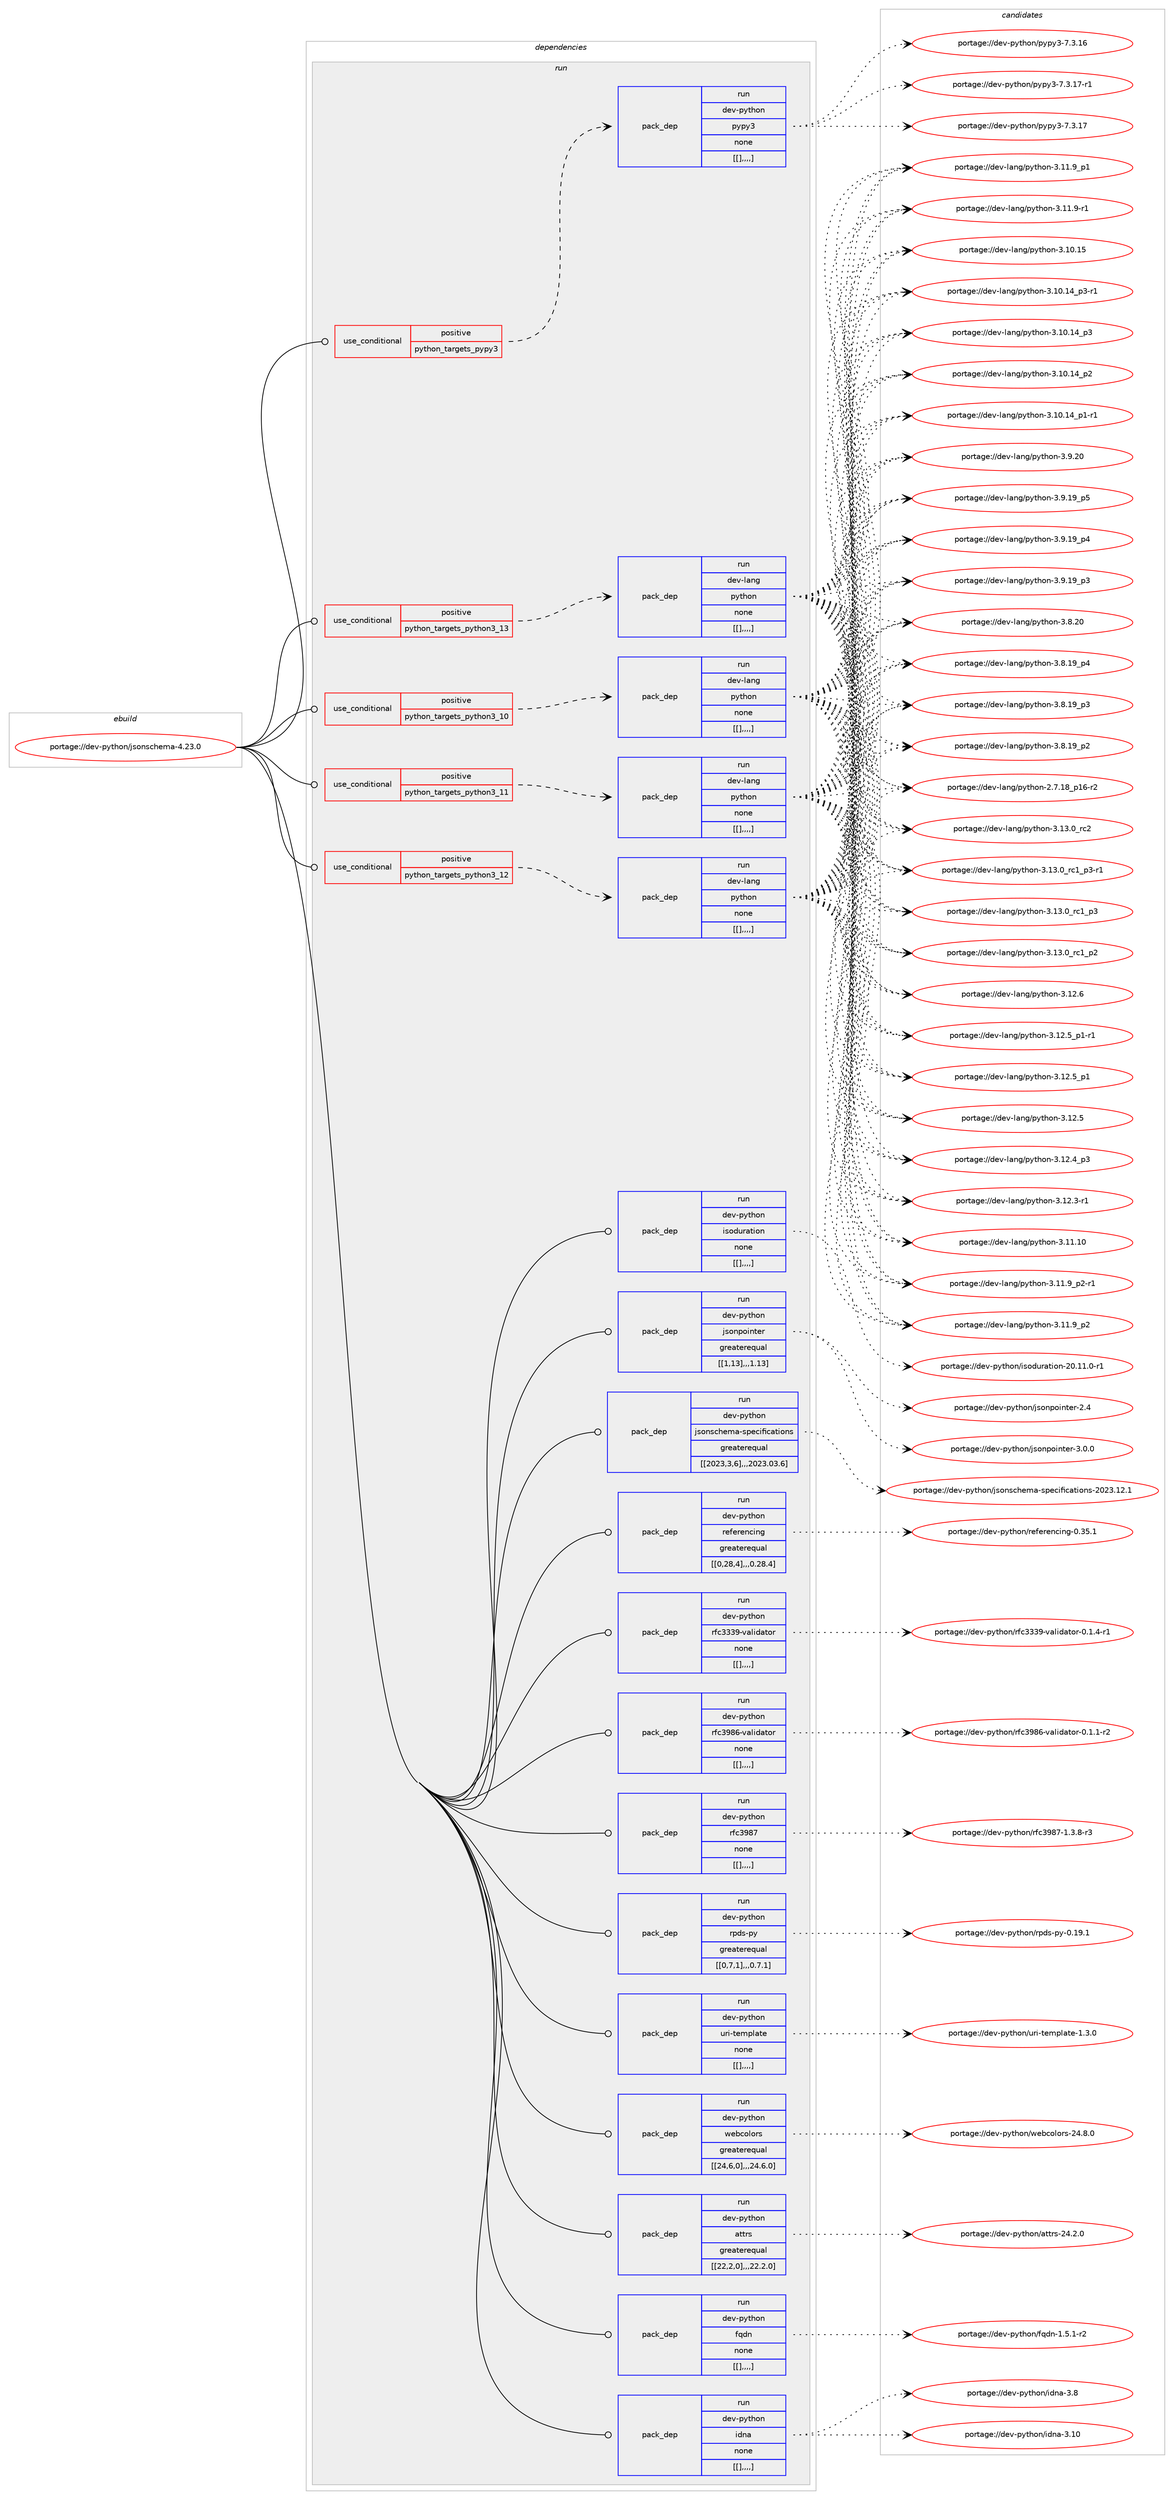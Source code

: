 digraph prolog {

# *************
# Graph options
# *************

newrank=true;
concentrate=true;
compound=true;
graph [rankdir=LR,fontname=Helvetica,fontsize=10,ranksep=1.5];#, ranksep=2.5, nodesep=0.2];
edge  [arrowhead=vee];
node  [fontname=Helvetica,fontsize=10];

# **********
# The ebuild
# **********

subgraph cluster_leftcol {
color=gray;
label=<<i>ebuild</i>>;
id [label="portage://dev-python/jsonschema-4.23.0", color=red, width=4, href="../dev-python/jsonschema-4.23.0.svg"];
}

# ****************
# The dependencies
# ****************

subgraph cluster_midcol {
color=gray;
label=<<i>dependencies</i>>;
subgraph cluster_compile {
fillcolor="#eeeeee";
style=filled;
label=<<i>compile</i>>;
}
subgraph cluster_compileandrun {
fillcolor="#eeeeee";
style=filled;
label=<<i>compile and run</i>>;
}
subgraph cluster_run {
fillcolor="#eeeeee";
style=filled;
label=<<i>run</i>>;
subgraph cond34557 {
dependency150109 [label=<<TABLE BORDER="0" CELLBORDER="1" CELLSPACING="0" CELLPADDING="4"><TR><TD ROWSPAN="3" CELLPADDING="10">use_conditional</TD></TR><TR><TD>positive</TD></TR><TR><TD>python_targets_pypy3</TD></TR></TABLE>>, shape=none, color=red];
subgraph pack114334 {
dependency150110 [label=<<TABLE BORDER="0" CELLBORDER="1" CELLSPACING="0" CELLPADDING="4" WIDTH="220"><TR><TD ROWSPAN="6" CELLPADDING="30">pack_dep</TD></TR><TR><TD WIDTH="110">run</TD></TR><TR><TD>dev-python</TD></TR><TR><TD>pypy3</TD></TR><TR><TD>none</TD></TR><TR><TD>[[],,,,]</TD></TR></TABLE>>, shape=none, color=blue];
}
dependency150109:e -> dependency150110:w [weight=20,style="dashed",arrowhead="vee"];
}
id:e -> dependency150109:w [weight=20,style="solid",arrowhead="odot"];
subgraph cond34558 {
dependency150111 [label=<<TABLE BORDER="0" CELLBORDER="1" CELLSPACING="0" CELLPADDING="4"><TR><TD ROWSPAN="3" CELLPADDING="10">use_conditional</TD></TR><TR><TD>positive</TD></TR><TR><TD>python_targets_python3_10</TD></TR></TABLE>>, shape=none, color=red];
subgraph pack114335 {
dependency150112 [label=<<TABLE BORDER="0" CELLBORDER="1" CELLSPACING="0" CELLPADDING="4" WIDTH="220"><TR><TD ROWSPAN="6" CELLPADDING="30">pack_dep</TD></TR><TR><TD WIDTH="110">run</TD></TR><TR><TD>dev-lang</TD></TR><TR><TD>python</TD></TR><TR><TD>none</TD></TR><TR><TD>[[],,,,]</TD></TR></TABLE>>, shape=none, color=blue];
}
dependency150111:e -> dependency150112:w [weight=20,style="dashed",arrowhead="vee"];
}
id:e -> dependency150111:w [weight=20,style="solid",arrowhead="odot"];
subgraph cond34559 {
dependency150113 [label=<<TABLE BORDER="0" CELLBORDER="1" CELLSPACING="0" CELLPADDING="4"><TR><TD ROWSPAN="3" CELLPADDING="10">use_conditional</TD></TR><TR><TD>positive</TD></TR><TR><TD>python_targets_python3_11</TD></TR></TABLE>>, shape=none, color=red];
subgraph pack114336 {
dependency150114 [label=<<TABLE BORDER="0" CELLBORDER="1" CELLSPACING="0" CELLPADDING="4" WIDTH="220"><TR><TD ROWSPAN="6" CELLPADDING="30">pack_dep</TD></TR><TR><TD WIDTH="110">run</TD></TR><TR><TD>dev-lang</TD></TR><TR><TD>python</TD></TR><TR><TD>none</TD></TR><TR><TD>[[],,,,]</TD></TR></TABLE>>, shape=none, color=blue];
}
dependency150113:e -> dependency150114:w [weight=20,style="dashed",arrowhead="vee"];
}
id:e -> dependency150113:w [weight=20,style="solid",arrowhead="odot"];
subgraph cond34560 {
dependency150115 [label=<<TABLE BORDER="0" CELLBORDER="1" CELLSPACING="0" CELLPADDING="4"><TR><TD ROWSPAN="3" CELLPADDING="10">use_conditional</TD></TR><TR><TD>positive</TD></TR><TR><TD>python_targets_python3_12</TD></TR></TABLE>>, shape=none, color=red];
subgraph pack114337 {
dependency150116 [label=<<TABLE BORDER="0" CELLBORDER="1" CELLSPACING="0" CELLPADDING="4" WIDTH="220"><TR><TD ROWSPAN="6" CELLPADDING="30">pack_dep</TD></TR><TR><TD WIDTH="110">run</TD></TR><TR><TD>dev-lang</TD></TR><TR><TD>python</TD></TR><TR><TD>none</TD></TR><TR><TD>[[],,,,]</TD></TR></TABLE>>, shape=none, color=blue];
}
dependency150115:e -> dependency150116:w [weight=20,style="dashed",arrowhead="vee"];
}
id:e -> dependency150115:w [weight=20,style="solid",arrowhead="odot"];
subgraph cond34561 {
dependency150117 [label=<<TABLE BORDER="0" CELLBORDER="1" CELLSPACING="0" CELLPADDING="4"><TR><TD ROWSPAN="3" CELLPADDING="10">use_conditional</TD></TR><TR><TD>positive</TD></TR><TR><TD>python_targets_python3_13</TD></TR></TABLE>>, shape=none, color=red];
subgraph pack114338 {
dependency150118 [label=<<TABLE BORDER="0" CELLBORDER="1" CELLSPACING="0" CELLPADDING="4" WIDTH="220"><TR><TD ROWSPAN="6" CELLPADDING="30">pack_dep</TD></TR><TR><TD WIDTH="110">run</TD></TR><TR><TD>dev-lang</TD></TR><TR><TD>python</TD></TR><TR><TD>none</TD></TR><TR><TD>[[],,,,]</TD></TR></TABLE>>, shape=none, color=blue];
}
dependency150117:e -> dependency150118:w [weight=20,style="dashed",arrowhead="vee"];
}
id:e -> dependency150117:w [weight=20,style="solid",arrowhead="odot"];
subgraph pack114339 {
dependency150119 [label=<<TABLE BORDER="0" CELLBORDER="1" CELLSPACING="0" CELLPADDING="4" WIDTH="220"><TR><TD ROWSPAN="6" CELLPADDING="30">pack_dep</TD></TR><TR><TD WIDTH="110">run</TD></TR><TR><TD>dev-python</TD></TR><TR><TD>attrs</TD></TR><TR><TD>greaterequal</TD></TR><TR><TD>[[22,2,0],,,22.2.0]</TD></TR></TABLE>>, shape=none, color=blue];
}
id:e -> dependency150119:w [weight=20,style="solid",arrowhead="odot"];
subgraph pack114340 {
dependency150120 [label=<<TABLE BORDER="0" CELLBORDER="1" CELLSPACING="0" CELLPADDING="4" WIDTH="220"><TR><TD ROWSPAN="6" CELLPADDING="30">pack_dep</TD></TR><TR><TD WIDTH="110">run</TD></TR><TR><TD>dev-python</TD></TR><TR><TD>fqdn</TD></TR><TR><TD>none</TD></TR><TR><TD>[[],,,,]</TD></TR></TABLE>>, shape=none, color=blue];
}
id:e -> dependency150120:w [weight=20,style="solid",arrowhead="odot"];
subgraph pack114341 {
dependency150121 [label=<<TABLE BORDER="0" CELLBORDER="1" CELLSPACING="0" CELLPADDING="4" WIDTH="220"><TR><TD ROWSPAN="6" CELLPADDING="30">pack_dep</TD></TR><TR><TD WIDTH="110">run</TD></TR><TR><TD>dev-python</TD></TR><TR><TD>idna</TD></TR><TR><TD>none</TD></TR><TR><TD>[[],,,,]</TD></TR></TABLE>>, shape=none, color=blue];
}
id:e -> dependency150121:w [weight=20,style="solid",arrowhead="odot"];
subgraph pack114342 {
dependency150122 [label=<<TABLE BORDER="0" CELLBORDER="1" CELLSPACING="0" CELLPADDING="4" WIDTH="220"><TR><TD ROWSPAN="6" CELLPADDING="30">pack_dep</TD></TR><TR><TD WIDTH="110">run</TD></TR><TR><TD>dev-python</TD></TR><TR><TD>isoduration</TD></TR><TR><TD>none</TD></TR><TR><TD>[[],,,,]</TD></TR></TABLE>>, shape=none, color=blue];
}
id:e -> dependency150122:w [weight=20,style="solid",arrowhead="odot"];
subgraph pack114343 {
dependency150123 [label=<<TABLE BORDER="0" CELLBORDER="1" CELLSPACING="0" CELLPADDING="4" WIDTH="220"><TR><TD ROWSPAN="6" CELLPADDING="30">pack_dep</TD></TR><TR><TD WIDTH="110">run</TD></TR><TR><TD>dev-python</TD></TR><TR><TD>jsonpointer</TD></TR><TR><TD>greaterequal</TD></TR><TR><TD>[[1,13],,,1.13]</TD></TR></TABLE>>, shape=none, color=blue];
}
id:e -> dependency150123:w [weight=20,style="solid",arrowhead="odot"];
subgraph pack114344 {
dependency150124 [label=<<TABLE BORDER="0" CELLBORDER="1" CELLSPACING="0" CELLPADDING="4" WIDTH="220"><TR><TD ROWSPAN="6" CELLPADDING="30">pack_dep</TD></TR><TR><TD WIDTH="110">run</TD></TR><TR><TD>dev-python</TD></TR><TR><TD>jsonschema-specifications</TD></TR><TR><TD>greaterequal</TD></TR><TR><TD>[[2023,3,6],,,2023.03.6]</TD></TR></TABLE>>, shape=none, color=blue];
}
id:e -> dependency150124:w [weight=20,style="solid",arrowhead="odot"];
subgraph pack114345 {
dependency150125 [label=<<TABLE BORDER="0" CELLBORDER="1" CELLSPACING="0" CELLPADDING="4" WIDTH="220"><TR><TD ROWSPAN="6" CELLPADDING="30">pack_dep</TD></TR><TR><TD WIDTH="110">run</TD></TR><TR><TD>dev-python</TD></TR><TR><TD>referencing</TD></TR><TR><TD>greaterequal</TD></TR><TR><TD>[[0,28,4],,,0.28.4]</TD></TR></TABLE>>, shape=none, color=blue];
}
id:e -> dependency150125:w [weight=20,style="solid",arrowhead="odot"];
subgraph pack114346 {
dependency150126 [label=<<TABLE BORDER="0" CELLBORDER="1" CELLSPACING="0" CELLPADDING="4" WIDTH="220"><TR><TD ROWSPAN="6" CELLPADDING="30">pack_dep</TD></TR><TR><TD WIDTH="110">run</TD></TR><TR><TD>dev-python</TD></TR><TR><TD>rfc3339-validator</TD></TR><TR><TD>none</TD></TR><TR><TD>[[],,,,]</TD></TR></TABLE>>, shape=none, color=blue];
}
id:e -> dependency150126:w [weight=20,style="solid",arrowhead="odot"];
subgraph pack114347 {
dependency150127 [label=<<TABLE BORDER="0" CELLBORDER="1" CELLSPACING="0" CELLPADDING="4" WIDTH="220"><TR><TD ROWSPAN="6" CELLPADDING="30">pack_dep</TD></TR><TR><TD WIDTH="110">run</TD></TR><TR><TD>dev-python</TD></TR><TR><TD>rfc3986-validator</TD></TR><TR><TD>none</TD></TR><TR><TD>[[],,,,]</TD></TR></TABLE>>, shape=none, color=blue];
}
id:e -> dependency150127:w [weight=20,style="solid",arrowhead="odot"];
subgraph pack114348 {
dependency150128 [label=<<TABLE BORDER="0" CELLBORDER="1" CELLSPACING="0" CELLPADDING="4" WIDTH="220"><TR><TD ROWSPAN="6" CELLPADDING="30">pack_dep</TD></TR><TR><TD WIDTH="110">run</TD></TR><TR><TD>dev-python</TD></TR><TR><TD>rfc3987</TD></TR><TR><TD>none</TD></TR><TR><TD>[[],,,,]</TD></TR></TABLE>>, shape=none, color=blue];
}
id:e -> dependency150128:w [weight=20,style="solid",arrowhead="odot"];
subgraph pack114349 {
dependency150129 [label=<<TABLE BORDER="0" CELLBORDER="1" CELLSPACING="0" CELLPADDING="4" WIDTH="220"><TR><TD ROWSPAN="6" CELLPADDING="30">pack_dep</TD></TR><TR><TD WIDTH="110">run</TD></TR><TR><TD>dev-python</TD></TR><TR><TD>rpds-py</TD></TR><TR><TD>greaterequal</TD></TR><TR><TD>[[0,7,1],,,0.7.1]</TD></TR></TABLE>>, shape=none, color=blue];
}
id:e -> dependency150129:w [weight=20,style="solid",arrowhead="odot"];
subgraph pack114350 {
dependency150130 [label=<<TABLE BORDER="0" CELLBORDER="1" CELLSPACING="0" CELLPADDING="4" WIDTH="220"><TR><TD ROWSPAN="6" CELLPADDING="30">pack_dep</TD></TR><TR><TD WIDTH="110">run</TD></TR><TR><TD>dev-python</TD></TR><TR><TD>uri-template</TD></TR><TR><TD>none</TD></TR><TR><TD>[[],,,,]</TD></TR></TABLE>>, shape=none, color=blue];
}
id:e -> dependency150130:w [weight=20,style="solid",arrowhead="odot"];
subgraph pack114351 {
dependency150131 [label=<<TABLE BORDER="0" CELLBORDER="1" CELLSPACING="0" CELLPADDING="4" WIDTH="220"><TR><TD ROWSPAN="6" CELLPADDING="30">pack_dep</TD></TR><TR><TD WIDTH="110">run</TD></TR><TR><TD>dev-python</TD></TR><TR><TD>webcolors</TD></TR><TR><TD>greaterequal</TD></TR><TR><TD>[[24,6,0],,,24.6.0]</TD></TR></TABLE>>, shape=none, color=blue];
}
id:e -> dependency150131:w [weight=20,style="solid",arrowhead="odot"];
}
}

# **************
# The candidates
# **************

subgraph cluster_choices {
rank=same;
color=gray;
label=<<i>candidates</i>>;

subgraph choice114334 {
color=black;
nodesep=1;
choice100101118451121211161041111104711212111212151455546514649554511449 [label="portage://dev-python/pypy3-7.3.17-r1", color=red, width=4,href="../dev-python/pypy3-7.3.17-r1.svg"];
choice10010111845112121116104111110471121211121215145554651464955 [label="portage://dev-python/pypy3-7.3.17", color=red, width=4,href="../dev-python/pypy3-7.3.17.svg"];
choice10010111845112121116104111110471121211121215145554651464954 [label="portage://dev-python/pypy3-7.3.16", color=red, width=4,href="../dev-python/pypy3-7.3.16.svg"];
dependency150110:e -> choice100101118451121211161041111104711212111212151455546514649554511449:w [style=dotted,weight="100"];
dependency150110:e -> choice10010111845112121116104111110471121211121215145554651464955:w [style=dotted,weight="100"];
dependency150110:e -> choice10010111845112121116104111110471121211121215145554651464954:w [style=dotted,weight="100"];
}
subgraph choice114335 {
color=black;
nodesep=1;
choice10010111845108971101034711212111610411111045514649514648951149950 [label="portage://dev-lang/python-3.13.0_rc2", color=red, width=4,href="../dev-lang/python-3.13.0_rc2.svg"];
choice1001011184510897110103471121211161041111104551464951464895114994995112514511449 [label="portage://dev-lang/python-3.13.0_rc1_p3-r1", color=red, width=4,href="../dev-lang/python-3.13.0_rc1_p3-r1.svg"];
choice100101118451089711010347112121116104111110455146495146489511499499511251 [label="portage://dev-lang/python-3.13.0_rc1_p3", color=red, width=4,href="../dev-lang/python-3.13.0_rc1_p3.svg"];
choice100101118451089711010347112121116104111110455146495146489511499499511250 [label="portage://dev-lang/python-3.13.0_rc1_p2", color=red, width=4,href="../dev-lang/python-3.13.0_rc1_p2.svg"];
choice10010111845108971101034711212111610411111045514649504654 [label="portage://dev-lang/python-3.12.6", color=red, width=4,href="../dev-lang/python-3.12.6.svg"];
choice1001011184510897110103471121211161041111104551464950465395112494511449 [label="portage://dev-lang/python-3.12.5_p1-r1", color=red, width=4,href="../dev-lang/python-3.12.5_p1-r1.svg"];
choice100101118451089711010347112121116104111110455146495046539511249 [label="portage://dev-lang/python-3.12.5_p1", color=red, width=4,href="../dev-lang/python-3.12.5_p1.svg"];
choice10010111845108971101034711212111610411111045514649504653 [label="portage://dev-lang/python-3.12.5", color=red, width=4,href="../dev-lang/python-3.12.5.svg"];
choice100101118451089711010347112121116104111110455146495046529511251 [label="portage://dev-lang/python-3.12.4_p3", color=red, width=4,href="../dev-lang/python-3.12.4_p3.svg"];
choice100101118451089711010347112121116104111110455146495046514511449 [label="portage://dev-lang/python-3.12.3-r1", color=red, width=4,href="../dev-lang/python-3.12.3-r1.svg"];
choice1001011184510897110103471121211161041111104551464949464948 [label="portage://dev-lang/python-3.11.10", color=red, width=4,href="../dev-lang/python-3.11.10.svg"];
choice1001011184510897110103471121211161041111104551464949465795112504511449 [label="portage://dev-lang/python-3.11.9_p2-r1", color=red, width=4,href="../dev-lang/python-3.11.9_p2-r1.svg"];
choice100101118451089711010347112121116104111110455146494946579511250 [label="portage://dev-lang/python-3.11.9_p2", color=red, width=4,href="../dev-lang/python-3.11.9_p2.svg"];
choice100101118451089711010347112121116104111110455146494946579511249 [label="portage://dev-lang/python-3.11.9_p1", color=red, width=4,href="../dev-lang/python-3.11.9_p1.svg"];
choice100101118451089711010347112121116104111110455146494946574511449 [label="portage://dev-lang/python-3.11.9-r1", color=red, width=4,href="../dev-lang/python-3.11.9-r1.svg"];
choice1001011184510897110103471121211161041111104551464948464953 [label="portage://dev-lang/python-3.10.15", color=red, width=4,href="../dev-lang/python-3.10.15.svg"];
choice100101118451089711010347112121116104111110455146494846495295112514511449 [label="portage://dev-lang/python-3.10.14_p3-r1", color=red, width=4,href="../dev-lang/python-3.10.14_p3-r1.svg"];
choice10010111845108971101034711212111610411111045514649484649529511251 [label="portage://dev-lang/python-3.10.14_p3", color=red, width=4,href="../dev-lang/python-3.10.14_p3.svg"];
choice10010111845108971101034711212111610411111045514649484649529511250 [label="portage://dev-lang/python-3.10.14_p2", color=red, width=4,href="../dev-lang/python-3.10.14_p2.svg"];
choice100101118451089711010347112121116104111110455146494846495295112494511449 [label="portage://dev-lang/python-3.10.14_p1-r1", color=red, width=4,href="../dev-lang/python-3.10.14_p1-r1.svg"];
choice10010111845108971101034711212111610411111045514657465048 [label="portage://dev-lang/python-3.9.20", color=red, width=4,href="../dev-lang/python-3.9.20.svg"];
choice100101118451089711010347112121116104111110455146574649579511253 [label="portage://dev-lang/python-3.9.19_p5", color=red, width=4,href="../dev-lang/python-3.9.19_p5.svg"];
choice100101118451089711010347112121116104111110455146574649579511252 [label="portage://dev-lang/python-3.9.19_p4", color=red, width=4,href="../dev-lang/python-3.9.19_p4.svg"];
choice100101118451089711010347112121116104111110455146574649579511251 [label="portage://dev-lang/python-3.9.19_p3", color=red, width=4,href="../dev-lang/python-3.9.19_p3.svg"];
choice10010111845108971101034711212111610411111045514656465048 [label="portage://dev-lang/python-3.8.20", color=red, width=4,href="../dev-lang/python-3.8.20.svg"];
choice100101118451089711010347112121116104111110455146564649579511252 [label="portage://dev-lang/python-3.8.19_p4", color=red, width=4,href="../dev-lang/python-3.8.19_p4.svg"];
choice100101118451089711010347112121116104111110455146564649579511251 [label="portage://dev-lang/python-3.8.19_p3", color=red, width=4,href="../dev-lang/python-3.8.19_p3.svg"];
choice100101118451089711010347112121116104111110455146564649579511250 [label="portage://dev-lang/python-3.8.19_p2", color=red, width=4,href="../dev-lang/python-3.8.19_p2.svg"];
choice100101118451089711010347112121116104111110455046554649569511249544511450 [label="portage://dev-lang/python-2.7.18_p16-r2", color=red, width=4,href="../dev-lang/python-2.7.18_p16-r2.svg"];
dependency150112:e -> choice10010111845108971101034711212111610411111045514649514648951149950:w [style=dotted,weight="100"];
dependency150112:e -> choice1001011184510897110103471121211161041111104551464951464895114994995112514511449:w [style=dotted,weight="100"];
dependency150112:e -> choice100101118451089711010347112121116104111110455146495146489511499499511251:w [style=dotted,weight="100"];
dependency150112:e -> choice100101118451089711010347112121116104111110455146495146489511499499511250:w [style=dotted,weight="100"];
dependency150112:e -> choice10010111845108971101034711212111610411111045514649504654:w [style=dotted,weight="100"];
dependency150112:e -> choice1001011184510897110103471121211161041111104551464950465395112494511449:w [style=dotted,weight="100"];
dependency150112:e -> choice100101118451089711010347112121116104111110455146495046539511249:w [style=dotted,weight="100"];
dependency150112:e -> choice10010111845108971101034711212111610411111045514649504653:w [style=dotted,weight="100"];
dependency150112:e -> choice100101118451089711010347112121116104111110455146495046529511251:w [style=dotted,weight="100"];
dependency150112:e -> choice100101118451089711010347112121116104111110455146495046514511449:w [style=dotted,weight="100"];
dependency150112:e -> choice1001011184510897110103471121211161041111104551464949464948:w [style=dotted,weight="100"];
dependency150112:e -> choice1001011184510897110103471121211161041111104551464949465795112504511449:w [style=dotted,weight="100"];
dependency150112:e -> choice100101118451089711010347112121116104111110455146494946579511250:w [style=dotted,weight="100"];
dependency150112:e -> choice100101118451089711010347112121116104111110455146494946579511249:w [style=dotted,weight="100"];
dependency150112:e -> choice100101118451089711010347112121116104111110455146494946574511449:w [style=dotted,weight="100"];
dependency150112:e -> choice1001011184510897110103471121211161041111104551464948464953:w [style=dotted,weight="100"];
dependency150112:e -> choice100101118451089711010347112121116104111110455146494846495295112514511449:w [style=dotted,weight="100"];
dependency150112:e -> choice10010111845108971101034711212111610411111045514649484649529511251:w [style=dotted,weight="100"];
dependency150112:e -> choice10010111845108971101034711212111610411111045514649484649529511250:w [style=dotted,weight="100"];
dependency150112:e -> choice100101118451089711010347112121116104111110455146494846495295112494511449:w [style=dotted,weight="100"];
dependency150112:e -> choice10010111845108971101034711212111610411111045514657465048:w [style=dotted,weight="100"];
dependency150112:e -> choice100101118451089711010347112121116104111110455146574649579511253:w [style=dotted,weight="100"];
dependency150112:e -> choice100101118451089711010347112121116104111110455146574649579511252:w [style=dotted,weight="100"];
dependency150112:e -> choice100101118451089711010347112121116104111110455146574649579511251:w [style=dotted,weight="100"];
dependency150112:e -> choice10010111845108971101034711212111610411111045514656465048:w [style=dotted,weight="100"];
dependency150112:e -> choice100101118451089711010347112121116104111110455146564649579511252:w [style=dotted,weight="100"];
dependency150112:e -> choice100101118451089711010347112121116104111110455146564649579511251:w [style=dotted,weight="100"];
dependency150112:e -> choice100101118451089711010347112121116104111110455146564649579511250:w [style=dotted,weight="100"];
dependency150112:e -> choice100101118451089711010347112121116104111110455046554649569511249544511450:w [style=dotted,weight="100"];
}
subgraph choice114336 {
color=black;
nodesep=1;
choice10010111845108971101034711212111610411111045514649514648951149950 [label="portage://dev-lang/python-3.13.0_rc2", color=red, width=4,href="../dev-lang/python-3.13.0_rc2.svg"];
choice1001011184510897110103471121211161041111104551464951464895114994995112514511449 [label="portage://dev-lang/python-3.13.0_rc1_p3-r1", color=red, width=4,href="../dev-lang/python-3.13.0_rc1_p3-r1.svg"];
choice100101118451089711010347112121116104111110455146495146489511499499511251 [label="portage://dev-lang/python-3.13.0_rc1_p3", color=red, width=4,href="../dev-lang/python-3.13.0_rc1_p3.svg"];
choice100101118451089711010347112121116104111110455146495146489511499499511250 [label="portage://dev-lang/python-3.13.0_rc1_p2", color=red, width=4,href="../dev-lang/python-3.13.0_rc1_p2.svg"];
choice10010111845108971101034711212111610411111045514649504654 [label="portage://dev-lang/python-3.12.6", color=red, width=4,href="../dev-lang/python-3.12.6.svg"];
choice1001011184510897110103471121211161041111104551464950465395112494511449 [label="portage://dev-lang/python-3.12.5_p1-r1", color=red, width=4,href="../dev-lang/python-3.12.5_p1-r1.svg"];
choice100101118451089711010347112121116104111110455146495046539511249 [label="portage://dev-lang/python-3.12.5_p1", color=red, width=4,href="../dev-lang/python-3.12.5_p1.svg"];
choice10010111845108971101034711212111610411111045514649504653 [label="portage://dev-lang/python-3.12.5", color=red, width=4,href="../dev-lang/python-3.12.5.svg"];
choice100101118451089711010347112121116104111110455146495046529511251 [label="portage://dev-lang/python-3.12.4_p3", color=red, width=4,href="../dev-lang/python-3.12.4_p3.svg"];
choice100101118451089711010347112121116104111110455146495046514511449 [label="portage://dev-lang/python-3.12.3-r1", color=red, width=4,href="../dev-lang/python-3.12.3-r1.svg"];
choice1001011184510897110103471121211161041111104551464949464948 [label="portage://dev-lang/python-3.11.10", color=red, width=4,href="../dev-lang/python-3.11.10.svg"];
choice1001011184510897110103471121211161041111104551464949465795112504511449 [label="portage://dev-lang/python-3.11.9_p2-r1", color=red, width=4,href="../dev-lang/python-3.11.9_p2-r1.svg"];
choice100101118451089711010347112121116104111110455146494946579511250 [label="portage://dev-lang/python-3.11.9_p2", color=red, width=4,href="../dev-lang/python-3.11.9_p2.svg"];
choice100101118451089711010347112121116104111110455146494946579511249 [label="portage://dev-lang/python-3.11.9_p1", color=red, width=4,href="../dev-lang/python-3.11.9_p1.svg"];
choice100101118451089711010347112121116104111110455146494946574511449 [label="portage://dev-lang/python-3.11.9-r1", color=red, width=4,href="../dev-lang/python-3.11.9-r1.svg"];
choice1001011184510897110103471121211161041111104551464948464953 [label="portage://dev-lang/python-3.10.15", color=red, width=4,href="../dev-lang/python-3.10.15.svg"];
choice100101118451089711010347112121116104111110455146494846495295112514511449 [label="portage://dev-lang/python-3.10.14_p3-r1", color=red, width=4,href="../dev-lang/python-3.10.14_p3-r1.svg"];
choice10010111845108971101034711212111610411111045514649484649529511251 [label="portage://dev-lang/python-3.10.14_p3", color=red, width=4,href="../dev-lang/python-3.10.14_p3.svg"];
choice10010111845108971101034711212111610411111045514649484649529511250 [label="portage://dev-lang/python-3.10.14_p2", color=red, width=4,href="../dev-lang/python-3.10.14_p2.svg"];
choice100101118451089711010347112121116104111110455146494846495295112494511449 [label="portage://dev-lang/python-3.10.14_p1-r1", color=red, width=4,href="../dev-lang/python-3.10.14_p1-r1.svg"];
choice10010111845108971101034711212111610411111045514657465048 [label="portage://dev-lang/python-3.9.20", color=red, width=4,href="../dev-lang/python-3.9.20.svg"];
choice100101118451089711010347112121116104111110455146574649579511253 [label="portage://dev-lang/python-3.9.19_p5", color=red, width=4,href="../dev-lang/python-3.9.19_p5.svg"];
choice100101118451089711010347112121116104111110455146574649579511252 [label="portage://dev-lang/python-3.9.19_p4", color=red, width=4,href="../dev-lang/python-3.9.19_p4.svg"];
choice100101118451089711010347112121116104111110455146574649579511251 [label="portage://dev-lang/python-3.9.19_p3", color=red, width=4,href="../dev-lang/python-3.9.19_p3.svg"];
choice10010111845108971101034711212111610411111045514656465048 [label="portage://dev-lang/python-3.8.20", color=red, width=4,href="../dev-lang/python-3.8.20.svg"];
choice100101118451089711010347112121116104111110455146564649579511252 [label="portage://dev-lang/python-3.8.19_p4", color=red, width=4,href="../dev-lang/python-3.8.19_p4.svg"];
choice100101118451089711010347112121116104111110455146564649579511251 [label="portage://dev-lang/python-3.8.19_p3", color=red, width=4,href="../dev-lang/python-3.8.19_p3.svg"];
choice100101118451089711010347112121116104111110455146564649579511250 [label="portage://dev-lang/python-3.8.19_p2", color=red, width=4,href="../dev-lang/python-3.8.19_p2.svg"];
choice100101118451089711010347112121116104111110455046554649569511249544511450 [label="portage://dev-lang/python-2.7.18_p16-r2", color=red, width=4,href="../dev-lang/python-2.7.18_p16-r2.svg"];
dependency150114:e -> choice10010111845108971101034711212111610411111045514649514648951149950:w [style=dotted,weight="100"];
dependency150114:e -> choice1001011184510897110103471121211161041111104551464951464895114994995112514511449:w [style=dotted,weight="100"];
dependency150114:e -> choice100101118451089711010347112121116104111110455146495146489511499499511251:w [style=dotted,weight="100"];
dependency150114:e -> choice100101118451089711010347112121116104111110455146495146489511499499511250:w [style=dotted,weight="100"];
dependency150114:e -> choice10010111845108971101034711212111610411111045514649504654:w [style=dotted,weight="100"];
dependency150114:e -> choice1001011184510897110103471121211161041111104551464950465395112494511449:w [style=dotted,weight="100"];
dependency150114:e -> choice100101118451089711010347112121116104111110455146495046539511249:w [style=dotted,weight="100"];
dependency150114:e -> choice10010111845108971101034711212111610411111045514649504653:w [style=dotted,weight="100"];
dependency150114:e -> choice100101118451089711010347112121116104111110455146495046529511251:w [style=dotted,weight="100"];
dependency150114:e -> choice100101118451089711010347112121116104111110455146495046514511449:w [style=dotted,weight="100"];
dependency150114:e -> choice1001011184510897110103471121211161041111104551464949464948:w [style=dotted,weight="100"];
dependency150114:e -> choice1001011184510897110103471121211161041111104551464949465795112504511449:w [style=dotted,weight="100"];
dependency150114:e -> choice100101118451089711010347112121116104111110455146494946579511250:w [style=dotted,weight="100"];
dependency150114:e -> choice100101118451089711010347112121116104111110455146494946579511249:w [style=dotted,weight="100"];
dependency150114:e -> choice100101118451089711010347112121116104111110455146494946574511449:w [style=dotted,weight="100"];
dependency150114:e -> choice1001011184510897110103471121211161041111104551464948464953:w [style=dotted,weight="100"];
dependency150114:e -> choice100101118451089711010347112121116104111110455146494846495295112514511449:w [style=dotted,weight="100"];
dependency150114:e -> choice10010111845108971101034711212111610411111045514649484649529511251:w [style=dotted,weight="100"];
dependency150114:e -> choice10010111845108971101034711212111610411111045514649484649529511250:w [style=dotted,weight="100"];
dependency150114:e -> choice100101118451089711010347112121116104111110455146494846495295112494511449:w [style=dotted,weight="100"];
dependency150114:e -> choice10010111845108971101034711212111610411111045514657465048:w [style=dotted,weight="100"];
dependency150114:e -> choice100101118451089711010347112121116104111110455146574649579511253:w [style=dotted,weight="100"];
dependency150114:e -> choice100101118451089711010347112121116104111110455146574649579511252:w [style=dotted,weight="100"];
dependency150114:e -> choice100101118451089711010347112121116104111110455146574649579511251:w [style=dotted,weight="100"];
dependency150114:e -> choice10010111845108971101034711212111610411111045514656465048:w [style=dotted,weight="100"];
dependency150114:e -> choice100101118451089711010347112121116104111110455146564649579511252:w [style=dotted,weight="100"];
dependency150114:e -> choice100101118451089711010347112121116104111110455146564649579511251:w [style=dotted,weight="100"];
dependency150114:e -> choice100101118451089711010347112121116104111110455146564649579511250:w [style=dotted,weight="100"];
dependency150114:e -> choice100101118451089711010347112121116104111110455046554649569511249544511450:w [style=dotted,weight="100"];
}
subgraph choice114337 {
color=black;
nodesep=1;
choice10010111845108971101034711212111610411111045514649514648951149950 [label="portage://dev-lang/python-3.13.0_rc2", color=red, width=4,href="../dev-lang/python-3.13.0_rc2.svg"];
choice1001011184510897110103471121211161041111104551464951464895114994995112514511449 [label="portage://dev-lang/python-3.13.0_rc1_p3-r1", color=red, width=4,href="../dev-lang/python-3.13.0_rc1_p3-r1.svg"];
choice100101118451089711010347112121116104111110455146495146489511499499511251 [label="portage://dev-lang/python-3.13.0_rc1_p3", color=red, width=4,href="../dev-lang/python-3.13.0_rc1_p3.svg"];
choice100101118451089711010347112121116104111110455146495146489511499499511250 [label="portage://dev-lang/python-3.13.0_rc1_p2", color=red, width=4,href="../dev-lang/python-3.13.0_rc1_p2.svg"];
choice10010111845108971101034711212111610411111045514649504654 [label="portage://dev-lang/python-3.12.6", color=red, width=4,href="../dev-lang/python-3.12.6.svg"];
choice1001011184510897110103471121211161041111104551464950465395112494511449 [label="portage://dev-lang/python-3.12.5_p1-r1", color=red, width=4,href="../dev-lang/python-3.12.5_p1-r1.svg"];
choice100101118451089711010347112121116104111110455146495046539511249 [label="portage://dev-lang/python-3.12.5_p1", color=red, width=4,href="../dev-lang/python-3.12.5_p1.svg"];
choice10010111845108971101034711212111610411111045514649504653 [label="portage://dev-lang/python-3.12.5", color=red, width=4,href="../dev-lang/python-3.12.5.svg"];
choice100101118451089711010347112121116104111110455146495046529511251 [label="portage://dev-lang/python-3.12.4_p3", color=red, width=4,href="../dev-lang/python-3.12.4_p3.svg"];
choice100101118451089711010347112121116104111110455146495046514511449 [label="portage://dev-lang/python-3.12.3-r1", color=red, width=4,href="../dev-lang/python-3.12.3-r1.svg"];
choice1001011184510897110103471121211161041111104551464949464948 [label="portage://dev-lang/python-3.11.10", color=red, width=4,href="../dev-lang/python-3.11.10.svg"];
choice1001011184510897110103471121211161041111104551464949465795112504511449 [label="portage://dev-lang/python-3.11.9_p2-r1", color=red, width=4,href="../dev-lang/python-3.11.9_p2-r1.svg"];
choice100101118451089711010347112121116104111110455146494946579511250 [label="portage://dev-lang/python-3.11.9_p2", color=red, width=4,href="../dev-lang/python-3.11.9_p2.svg"];
choice100101118451089711010347112121116104111110455146494946579511249 [label="portage://dev-lang/python-3.11.9_p1", color=red, width=4,href="../dev-lang/python-3.11.9_p1.svg"];
choice100101118451089711010347112121116104111110455146494946574511449 [label="portage://dev-lang/python-3.11.9-r1", color=red, width=4,href="../dev-lang/python-3.11.9-r1.svg"];
choice1001011184510897110103471121211161041111104551464948464953 [label="portage://dev-lang/python-3.10.15", color=red, width=4,href="../dev-lang/python-3.10.15.svg"];
choice100101118451089711010347112121116104111110455146494846495295112514511449 [label="portage://dev-lang/python-3.10.14_p3-r1", color=red, width=4,href="../dev-lang/python-3.10.14_p3-r1.svg"];
choice10010111845108971101034711212111610411111045514649484649529511251 [label="portage://dev-lang/python-3.10.14_p3", color=red, width=4,href="../dev-lang/python-3.10.14_p3.svg"];
choice10010111845108971101034711212111610411111045514649484649529511250 [label="portage://dev-lang/python-3.10.14_p2", color=red, width=4,href="../dev-lang/python-3.10.14_p2.svg"];
choice100101118451089711010347112121116104111110455146494846495295112494511449 [label="portage://dev-lang/python-3.10.14_p1-r1", color=red, width=4,href="../dev-lang/python-3.10.14_p1-r1.svg"];
choice10010111845108971101034711212111610411111045514657465048 [label="portage://dev-lang/python-3.9.20", color=red, width=4,href="../dev-lang/python-3.9.20.svg"];
choice100101118451089711010347112121116104111110455146574649579511253 [label="portage://dev-lang/python-3.9.19_p5", color=red, width=4,href="../dev-lang/python-3.9.19_p5.svg"];
choice100101118451089711010347112121116104111110455146574649579511252 [label="portage://dev-lang/python-3.9.19_p4", color=red, width=4,href="../dev-lang/python-3.9.19_p4.svg"];
choice100101118451089711010347112121116104111110455146574649579511251 [label="portage://dev-lang/python-3.9.19_p3", color=red, width=4,href="../dev-lang/python-3.9.19_p3.svg"];
choice10010111845108971101034711212111610411111045514656465048 [label="portage://dev-lang/python-3.8.20", color=red, width=4,href="../dev-lang/python-3.8.20.svg"];
choice100101118451089711010347112121116104111110455146564649579511252 [label="portage://dev-lang/python-3.8.19_p4", color=red, width=4,href="../dev-lang/python-3.8.19_p4.svg"];
choice100101118451089711010347112121116104111110455146564649579511251 [label="portage://dev-lang/python-3.8.19_p3", color=red, width=4,href="../dev-lang/python-3.8.19_p3.svg"];
choice100101118451089711010347112121116104111110455146564649579511250 [label="portage://dev-lang/python-3.8.19_p2", color=red, width=4,href="../dev-lang/python-3.8.19_p2.svg"];
choice100101118451089711010347112121116104111110455046554649569511249544511450 [label="portage://dev-lang/python-2.7.18_p16-r2", color=red, width=4,href="../dev-lang/python-2.7.18_p16-r2.svg"];
dependency150116:e -> choice10010111845108971101034711212111610411111045514649514648951149950:w [style=dotted,weight="100"];
dependency150116:e -> choice1001011184510897110103471121211161041111104551464951464895114994995112514511449:w [style=dotted,weight="100"];
dependency150116:e -> choice100101118451089711010347112121116104111110455146495146489511499499511251:w [style=dotted,weight="100"];
dependency150116:e -> choice100101118451089711010347112121116104111110455146495146489511499499511250:w [style=dotted,weight="100"];
dependency150116:e -> choice10010111845108971101034711212111610411111045514649504654:w [style=dotted,weight="100"];
dependency150116:e -> choice1001011184510897110103471121211161041111104551464950465395112494511449:w [style=dotted,weight="100"];
dependency150116:e -> choice100101118451089711010347112121116104111110455146495046539511249:w [style=dotted,weight="100"];
dependency150116:e -> choice10010111845108971101034711212111610411111045514649504653:w [style=dotted,weight="100"];
dependency150116:e -> choice100101118451089711010347112121116104111110455146495046529511251:w [style=dotted,weight="100"];
dependency150116:e -> choice100101118451089711010347112121116104111110455146495046514511449:w [style=dotted,weight="100"];
dependency150116:e -> choice1001011184510897110103471121211161041111104551464949464948:w [style=dotted,weight="100"];
dependency150116:e -> choice1001011184510897110103471121211161041111104551464949465795112504511449:w [style=dotted,weight="100"];
dependency150116:e -> choice100101118451089711010347112121116104111110455146494946579511250:w [style=dotted,weight="100"];
dependency150116:e -> choice100101118451089711010347112121116104111110455146494946579511249:w [style=dotted,weight="100"];
dependency150116:e -> choice100101118451089711010347112121116104111110455146494946574511449:w [style=dotted,weight="100"];
dependency150116:e -> choice1001011184510897110103471121211161041111104551464948464953:w [style=dotted,weight="100"];
dependency150116:e -> choice100101118451089711010347112121116104111110455146494846495295112514511449:w [style=dotted,weight="100"];
dependency150116:e -> choice10010111845108971101034711212111610411111045514649484649529511251:w [style=dotted,weight="100"];
dependency150116:e -> choice10010111845108971101034711212111610411111045514649484649529511250:w [style=dotted,weight="100"];
dependency150116:e -> choice100101118451089711010347112121116104111110455146494846495295112494511449:w [style=dotted,weight="100"];
dependency150116:e -> choice10010111845108971101034711212111610411111045514657465048:w [style=dotted,weight="100"];
dependency150116:e -> choice100101118451089711010347112121116104111110455146574649579511253:w [style=dotted,weight="100"];
dependency150116:e -> choice100101118451089711010347112121116104111110455146574649579511252:w [style=dotted,weight="100"];
dependency150116:e -> choice100101118451089711010347112121116104111110455146574649579511251:w [style=dotted,weight="100"];
dependency150116:e -> choice10010111845108971101034711212111610411111045514656465048:w [style=dotted,weight="100"];
dependency150116:e -> choice100101118451089711010347112121116104111110455146564649579511252:w [style=dotted,weight="100"];
dependency150116:e -> choice100101118451089711010347112121116104111110455146564649579511251:w [style=dotted,weight="100"];
dependency150116:e -> choice100101118451089711010347112121116104111110455146564649579511250:w [style=dotted,weight="100"];
dependency150116:e -> choice100101118451089711010347112121116104111110455046554649569511249544511450:w [style=dotted,weight="100"];
}
subgraph choice114338 {
color=black;
nodesep=1;
choice10010111845108971101034711212111610411111045514649514648951149950 [label="portage://dev-lang/python-3.13.0_rc2", color=red, width=4,href="../dev-lang/python-3.13.0_rc2.svg"];
choice1001011184510897110103471121211161041111104551464951464895114994995112514511449 [label="portage://dev-lang/python-3.13.0_rc1_p3-r1", color=red, width=4,href="../dev-lang/python-3.13.0_rc1_p3-r1.svg"];
choice100101118451089711010347112121116104111110455146495146489511499499511251 [label="portage://dev-lang/python-3.13.0_rc1_p3", color=red, width=4,href="../dev-lang/python-3.13.0_rc1_p3.svg"];
choice100101118451089711010347112121116104111110455146495146489511499499511250 [label="portage://dev-lang/python-3.13.0_rc1_p2", color=red, width=4,href="../dev-lang/python-3.13.0_rc1_p2.svg"];
choice10010111845108971101034711212111610411111045514649504654 [label="portage://dev-lang/python-3.12.6", color=red, width=4,href="../dev-lang/python-3.12.6.svg"];
choice1001011184510897110103471121211161041111104551464950465395112494511449 [label="portage://dev-lang/python-3.12.5_p1-r1", color=red, width=4,href="../dev-lang/python-3.12.5_p1-r1.svg"];
choice100101118451089711010347112121116104111110455146495046539511249 [label="portage://dev-lang/python-3.12.5_p1", color=red, width=4,href="../dev-lang/python-3.12.5_p1.svg"];
choice10010111845108971101034711212111610411111045514649504653 [label="portage://dev-lang/python-3.12.5", color=red, width=4,href="../dev-lang/python-3.12.5.svg"];
choice100101118451089711010347112121116104111110455146495046529511251 [label="portage://dev-lang/python-3.12.4_p3", color=red, width=4,href="../dev-lang/python-3.12.4_p3.svg"];
choice100101118451089711010347112121116104111110455146495046514511449 [label="portage://dev-lang/python-3.12.3-r1", color=red, width=4,href="../dev-lang/python-3.12.3-r1.svg"];
choice1001011184510897110103471121211161041111104551464949464948 [label="portage://dev-lang/python-3.11.10", color=red, width=4,href="../dev-lang/python-3.11.10.svg"];
choice1001011184510897110103471121211161041111104551464949465795112504511449 [label="portage://dev-lang/python-3.11.9_p2-r1", color=red, width=4,href="../dev-lang/python-3.11.9_p2-r1.svg"];
choice100101118451089711010347112121116104111110455146494946579511250 [label="portage://dev-lang/python-3.11.9_p2", color=red, width=4,href="../dev-lang/python-3.11.9_p2.svg"];
choice100101118451089711010347112121116104111110455146494946579511249 [label="portage://dev-lang/python-3.11.9_p1", color=red, width=4,href="../dev-lang/python-3.11.9_p1.svg"];
choice100101118451089711010347112121116104111110455146494946574511449 [label="portage://dev-lang/python-3.11.9-r1", color=red, width=4,href="../dev-lang/python-3.11.9-r1.svg"];
choice1001011184510897110103471121211161041111104551464948464953 [label="portage://dev-lang/python-3.10.15", color=red, width=4,href="../dev-lang/python-3.10.15.svg"];
choice100101118451089711010347112121116104111110455146494846495295112514511449 [label="portage://dev-lang/python-3.10.14_p3-r1", color=red, width=4,href="../dev-lang/python-3.10.14_p3-r1.svg"];
choice10010111845108971101034711212111610411111045514649484649529511251 [label="portage://dev-lang/python-3.10.14_p3", color=red, width=4,href="../dev-lang/python-3.10.14_p3.svg"];
choice10010111845108971101034711212111610411111045514649484649529511250 [label="portage://dev-lang/python-3.10.14_p2", color=red, width=4,href="../dev-lang/python-3.10.14_p2.svg"];
choice100101118451089711010347112121116104111110455146494846495295112494511449 [label="portage://dev-lang/python-3.10.14_p1-r1", color=red, width=4,href="../dev-lang/python-3.10.14_p1-r1.svg"];
choice10010111845108971101034711212111610411111045514657465048 [label="portage://dev-lang/python-3.9.20", color=red, width=4,href="../dev-lang/python-3.9.20.svg"];
choice100101118451089711010347112121116104111110455146574649579511253 [label="portage://dev-lang/python-3.9.19_p5", color=red, width=4,href="../dev-lang/python-3.9.19_p5.svg"];
choice100101118451089711010347112121116104111110455146574649579511252 [label="portage://dev-lang/python-3.9.19_p4", color=red, width=4,href="../dev-lang/python-3.9.19_p4.svg"];
choice100101118451089711010347112121116104111110455146574649579511251 [label="portage://dev-lang/python-3.9.19_p3", color=red, width=4,href="../dev-lang/python-3.9.19_p3.svg"];
choice10010111845108971101034711212111610411111045514656465048 [label="portage://dev-lang/python-3.8.20", color=red, width=4,href="../dev-lang/python-3.8.20.svg"];
choice100101118451089711010347112121116104111110455146564649579511252 [label="portage://dev-lang/python-3.8.19_p4", color=red, width=4,href="../dev-lang/python-3.8.19_p4.svg"];
choice100101118451089711010347112121116104111110455146564649579511251 [label="portage://dev-lang/python-3.8.19_p3", color=red, width=4,href="../dev-lang/python-3.8.19_p3.svg"];
choice100101118451089711010347112121116104111110455146564649579511250 [label="portage://dev-lang/python-3.8.19_p2", color=red, width=4,href="../dev-lang/python-3.8.19_p2.svg"];
choice100101118451089711010347112121116104111110455046554649569511249544511450 [label="portage://dev-lang/python-2.7.18_p16-r2", color=red, width=4,href="../dev-lang/python-2.7.18_p16-r2.svg"];
dependency150118:e -> choice10010111845108971101034711212111610411111045514649514648951149950:w [style=dotted,weight="100"];
dependency150118:e -> choice1001011184510897110103471121211161041111104551464951464895114994995112514511449:w [style=dotted,weight="100"];
dependency150118:e -> choice100101118451089711010347112121116104111110455146495146489511499499511251:w [style=dotted,weight="100"];
dependency150118:e -> choice100101118451089711010347112121116104111110455146495146489511499499511250:w [style=dotted,weight="100"];
dependency150118:e -> choice10010111845108971101034711212111610411111045514649504654:w [style=dotted,weight="100"];
dependency150118:e -> choice1001011184510897110103471121211161041111104551464950465395112494511449:w [style=dotted,weight="100"];
dependency150118:e -> choice100101118451089711010347112121116104111110455146495046539511249:w [style=dotted,weight="100"];
dependency150118:e -> choice10010111845108971101034711212111610411111045514649504653:w [style=dotted,weight="100"];
dependency150118:e -> choice100101118451089711010347112121116104111110455146495046529511251:w [style=dotted,weight="100"];
dependency150118:e -> choice100101118451089711010347112121116104111110455146495046514511449:w [style=dotted,weight="100"];
dependency150118:e -> choice1001011184510897110103471121211161041111104551464949464948:w [style=dotted,weight="100"];
dependency150118:e -> choice1001011184510897110103471121211161041111104551464949465795112504511449:w [style=dotted,weight="100"];
dependency150118:e -> choice100101118451089711010347112121116104111110455146494946579511250:w [style=dotted,weight="100"];
dependency150118:e -> choice100101118451089711010347112121116104111110455146494946579511249:w [style=dotted,weight="100"];
dependency150118:e -> choice100101118451089711010347112121116104111110455146494946574511449:w [style=dotted,weight="100"];
dependency150118:e -> choice1001011184510897110103471121211161041111104551464948464953:w [style=dotted,weight="100"];
dependency150118:e -> choice100101118451089711010347112121116104111110455146494846495295112514511449:w [style=dotted,weight="100"];
dependency150118:e -> choice10010111845108971101034711212111610411111045514649484649529511251:w [style=dotted,weight="100"];
dependency150118:e -> choice10010111845108971101034711212111610411111045514649484649529511250:w [style=dotted,weight="100"];
dependency150118:e -> choice100101118451089711010347112121116104111110455146494846495295112494511449:w [style=dotted,weight="100"];
dependency150118:e -> choice10010111845108971101034711212111610411111045514657465048:w [style=dotted,weight="100"];
dependency150118:e -> choice100101118451089711010347112121116104111110455146574649579511253:w [style=dotted,weight="100"];
dependency150118:e -> choice100101118451089711010347112121116104111110455146574649579511252:w [style=dotted,weight="100"];
dependency150118:e -> choice100101118451089711010347112121116104111110455146574649579511251:w [style=dotted,weight="100"];
dependency150118:e -> choice10010111845108971101034711212111610411111045514656465048:w [style=dotted,weight="100"];
dependency150118:e -> choice100101118451089711010347112121116104111110455146564649579511252:w [style=dotted,weight="100"];
dependency150118:e -> choice100101118451089711010347112121116104111110455146564649579511251:w [style=dotted,weight="100"];
dependency150118:e -> choice100101118451089711010347112121116104111110455146564649579511250:w [style=dotted,weight="100"];
dependency150118:e -> choice100101118451089711010347112121116104111110455046554649569511249544511450:w [style=dotted,weight="100"];
}
subgraph choice114339 {
color=black;
nodesep=1;
choice10010111845112121116104111110479711611611411545505246504648 [label="portage://dev-python/attrs-24.2.0", color=red, width=4,href="../dev-python/attrs-24.2.0.svg"];
dependency150119:e -> choice10010111845112121116104111110479711611611411545505246504648:w [style=dotted,weight="100"];
}
subgraph choice114340 {
color=black;
nodesep=1;
choice10010111845112121116104111110471021131001104549465346494511450 [label="portage://dev-python/fqdn-1.5.1-r2", color=red, width=4,href="../dev-python/fqdn-1.5.1-r2.svg"];
dependency150120:e -> choice10010111845112121116104111110471021131001104549465346494511450:w [style=dotted,weight="100"];
}
subgraph choice114341 {
color=black;
nodesep=1;
choice1001011184511212111610411111047105100110974551464948 [label="portage://dev-python/idna-3.10", color=red, width=4,href="../dev-python/idna-3.10.svg"];
choice10010111845112121116104111110471051001109745514656 [label="portage://dev-python/idna-3.8", color=red, width=4,href="../dev-python/idna-3.8.svg"];
dependency150121:e -> choice1001011184511212111610411111047105100110974551464948:w [style=dotted,weight="100"];
dependency150121:e -> choice10010111845112121116104111110471051001109745514656:w [style=dotted,weight="100"];
}
subgraph choice114342 {
color=black;
nodesep=1;
choice10010111845112121116104111110471051151111001171149711610511111045504846494946484511449 [label="portage://dev-python/isoduration-20.11.0-r1", color=red, width=4,href="../dev-python/isoduration-20.11.0-r1.svg"];
dependency150122:e -> choice10010111845112121116104111110471051151111001171149711610511111045504846494946484511449:w [style=dotted,weight="100"];
}
subgraph choice114343 {
color=black;
nodesep=1;
choice1001011184511212111610411111047106115111110112111105110116101114455146484648 [label="portage://dev-python/jsonpointer-3.0.0", color=red, width=4,href="../dev-python/jsonpointer-3.0.0.svg"];
choice100101118451121211161041111104710611511111011211110511011610111445504652 [label="portage://dev-python/jsonpointer-2.4", color=red, width=4,href="../dev-python/jsonpointer-2.4.svg"];
dependency150123:e -> choice1001011184511212111610411111047106115111110112111105110116101114455146484648:w [style=dotted,weight="100"];
dependency150123:e -> choice100101118451121211161041111104710611511111011211110511011610111445504652:w [style=dotted,weight="100"];
}
subgraph choice114344 {
color=black;
nodesep=1;
choice100101118451121211161041111104710611511111011599104101109974511511210199105102105999711610511111011545504850514649504649 [label="portage://dev-python/jsonschema-specifications-2023.12.1", color=red, width=4,href="../dev-python/jsonschema-specifications-2023.12.1.svg"];
dependency150124:e -> choice100101118451121211161041111104710611511111011599104101109974511511210199105102105999711610511111011545504850514649504649:w [style=dotted,weight="100"];
}
subgraph choice114345 {
color=black;
nodesep=1;
choice10010111845112121116104111110471141011021011141011109910511010345484651534649 [label="portage://dev-python/referencing-0.35.1", color=red, width=4,href="../dev-python/referencing-0.35.1.svg"];
dependency150125:e -> choice10010111845112121116104111110471141011021011141011109910511010345484651534649:w [style=dotted,weight="100"];
}
subgraph choice114346 {
color=black;
nodesep=1;
choice100101118451121211161041111104711410299515151574511897108105100971161111144548464946524511449 [label="portage://dev-python/rfc3339-validator-0.1.4-r1", color=red, width=4,href="../dev-python/rfc3339-validator-0.1.4-r1.svg"];
dependency150126:e -> choice100101118451121211161041111104711410299515151574511897108105100971161111144548464946524511449:w [style=dotted,weight="100"];
}
subgraph choice114347 {
color=black;
nodesep=1;
choice100101118451121211161041111104711410299515756544511897108105100971161111144548464946494511450 [label="portage://dev-python/rfc3986-validator-0.1.1-r2", color=red, width=4,href="../dev-python/rfc3986-validator-0.1.1-r2.svg"];
dependency150127:e -> choice100101118451121211161041111104711410299515756544511897108105100971161111144548464946494511450:w [style=dotted,weight="100"];
}
subgraph choice114348 {
color=black;
nodesep=1;
choice100101118451121211161041111104711410299515756554549465146564511451 [label="portage://dev-python/rfc3987-1.3.8-r3", color=red, width=4,href="../dev-python/rfc3987-1.3.8-r3.svg"];
dependency150128:e -> choice100101118451121211161041111104711410299515756554549465146564511451:w [style=dotted,weight="100"];
}
subgraph choice114349 {
color=black;
nodesep=1;
choice10010111845112121116104111110471141121001154511212145484649574649 [label="portage://dev-python/rpds-py-0.19.1", color=red, width=4,href="../dev-python/rpds-py-0.19.1.svg"];
dependency150129:e -> choice10010111845112121116104111110471141121001154511212145484649574649:w [style=dotted,weight="100"];
}
subgraph choice114350 {
color=black;
nodesep=1;
choice10010111845112121116104111110471171141054511610110911210897116101454946514648 [label="portage://dev-python/uri-template-1.3.0", color=red, width=4,href="../dev-python/uri-template-1.3.0.svg"];
dependency150130:e -> choice10010111845112121116104111110471171141054511610110911210897116101454946514648:w [style=dotted,weight="100"];
}
subgraph choice114351 {
color=black;
nodesep=1;
choice1001011184511212111610411111047119101989911110811111411545505246564648 [label="portage://dev-python/webcolors-24.8.0", color=red, width=4,href="../dev-python/webcolors-24.8.0.svg"];
dependency150131:e -> choice1001011184511212111610411111047119101989911110811111411545505246564648:w [style=dotted,weight="100"];
}
}

}
